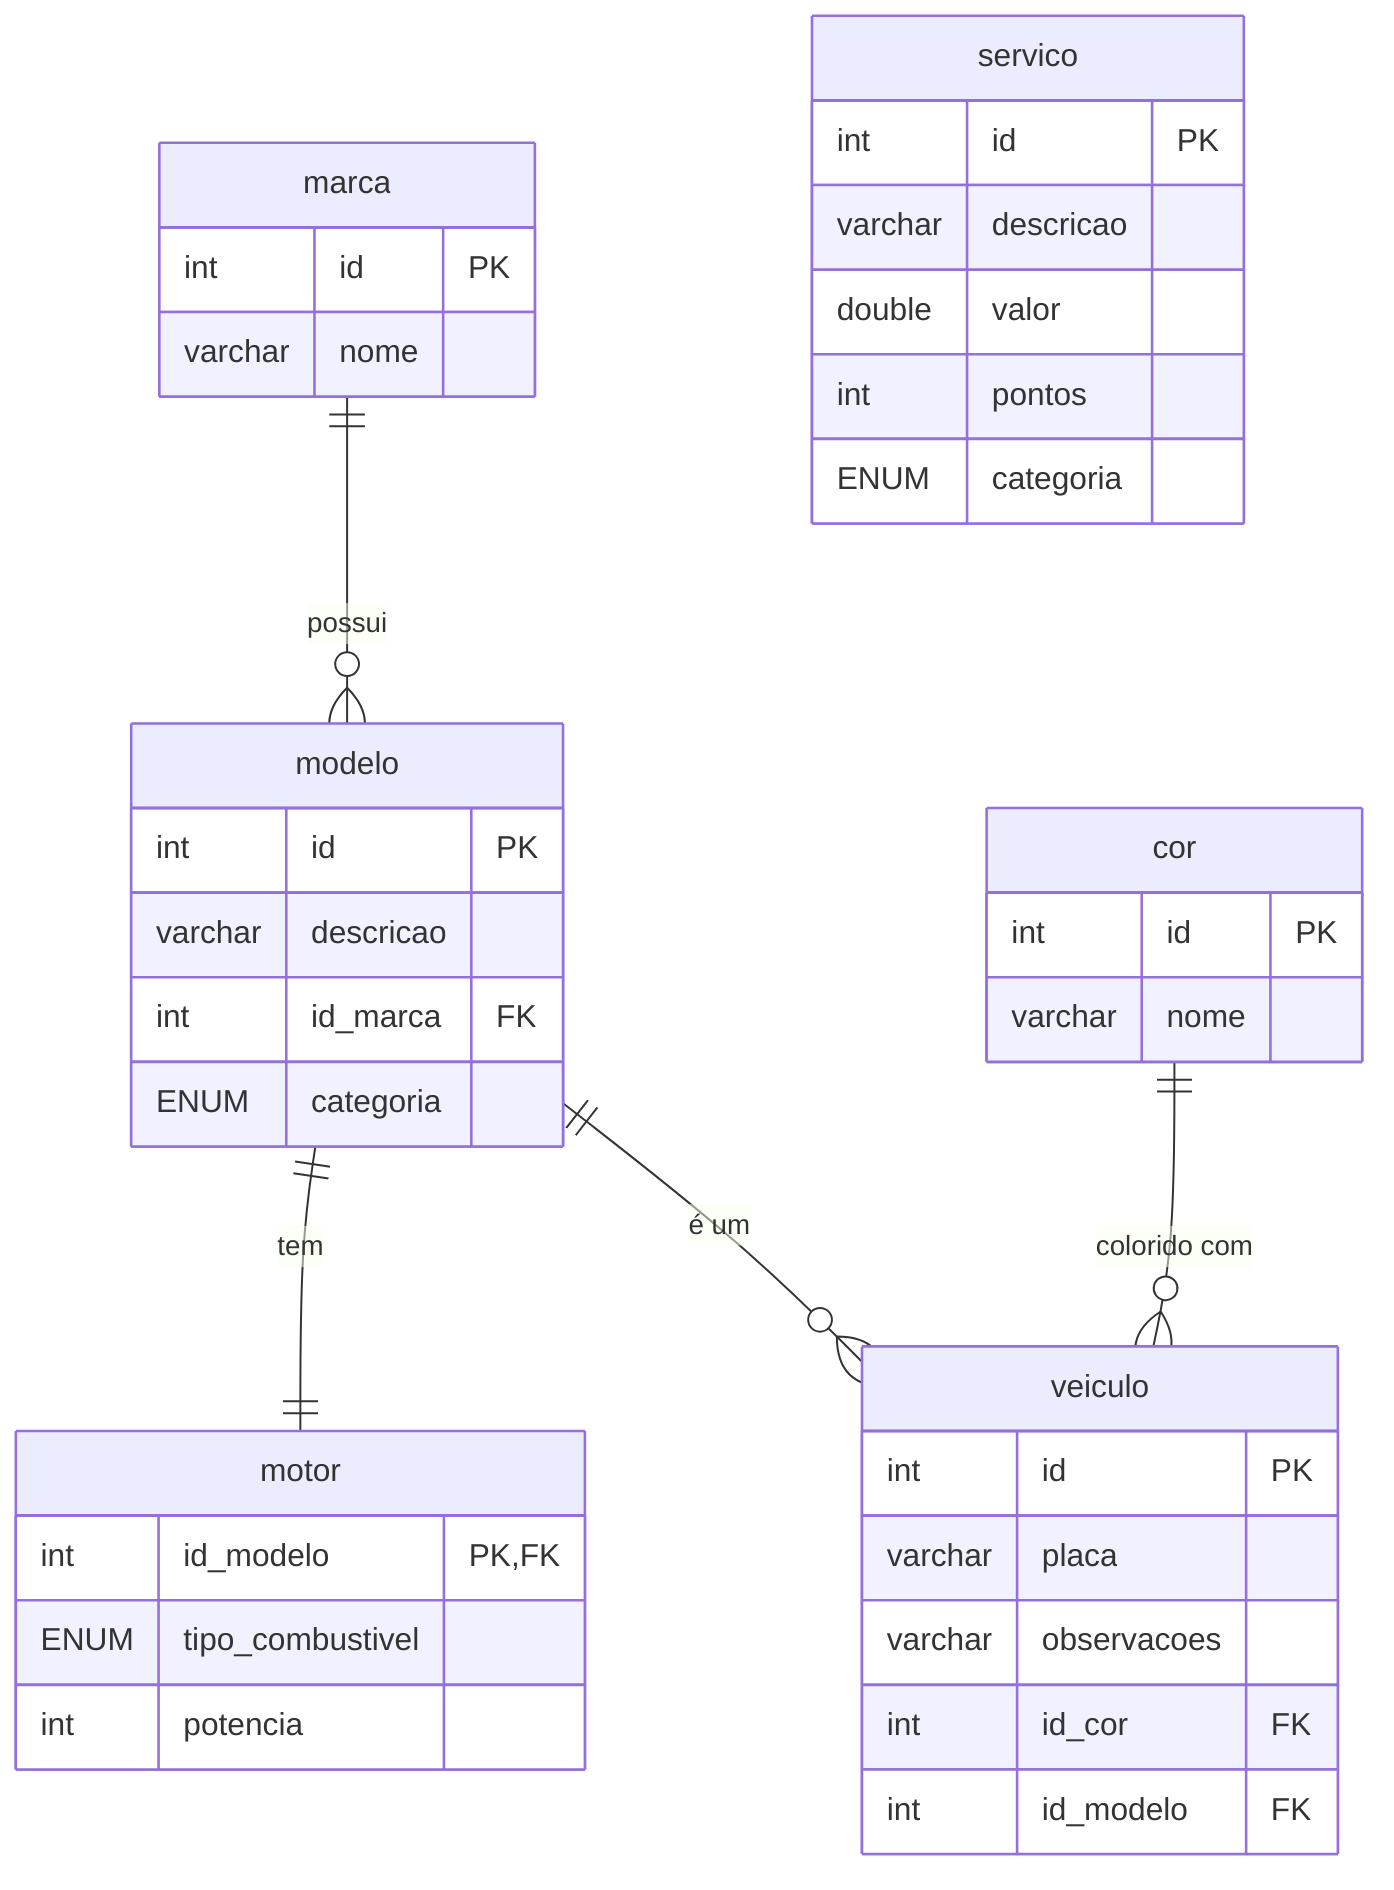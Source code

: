 erDiagram
    cor {
        int id PK
        varchar nome
    }

    marca {
        int id PK
        varchar nome
    }

    modelo {
        int id PK
        varchar descricao
        int id_marca FK
        ENUM categoria
    }

    motor {
        int id_modelo PK, FK
        ENUM tipo_combustivel
        int potencia
    }

    veiculo {
        int id PK
        varchar placa
        varchar observacoes
        int id_cor FK
        int id_modelo FK
    }

    servico {
        int id PK
        varchar descricao
        double valor
        int pontos
        ENUM categoria
    }

    marca ||--o{ modelo : "possui"
    modelo ||--|| motor : "tem"
    modelo ||--o{ veiculo : "é um"
    cor ||--o{ veiculo : "colorido com"